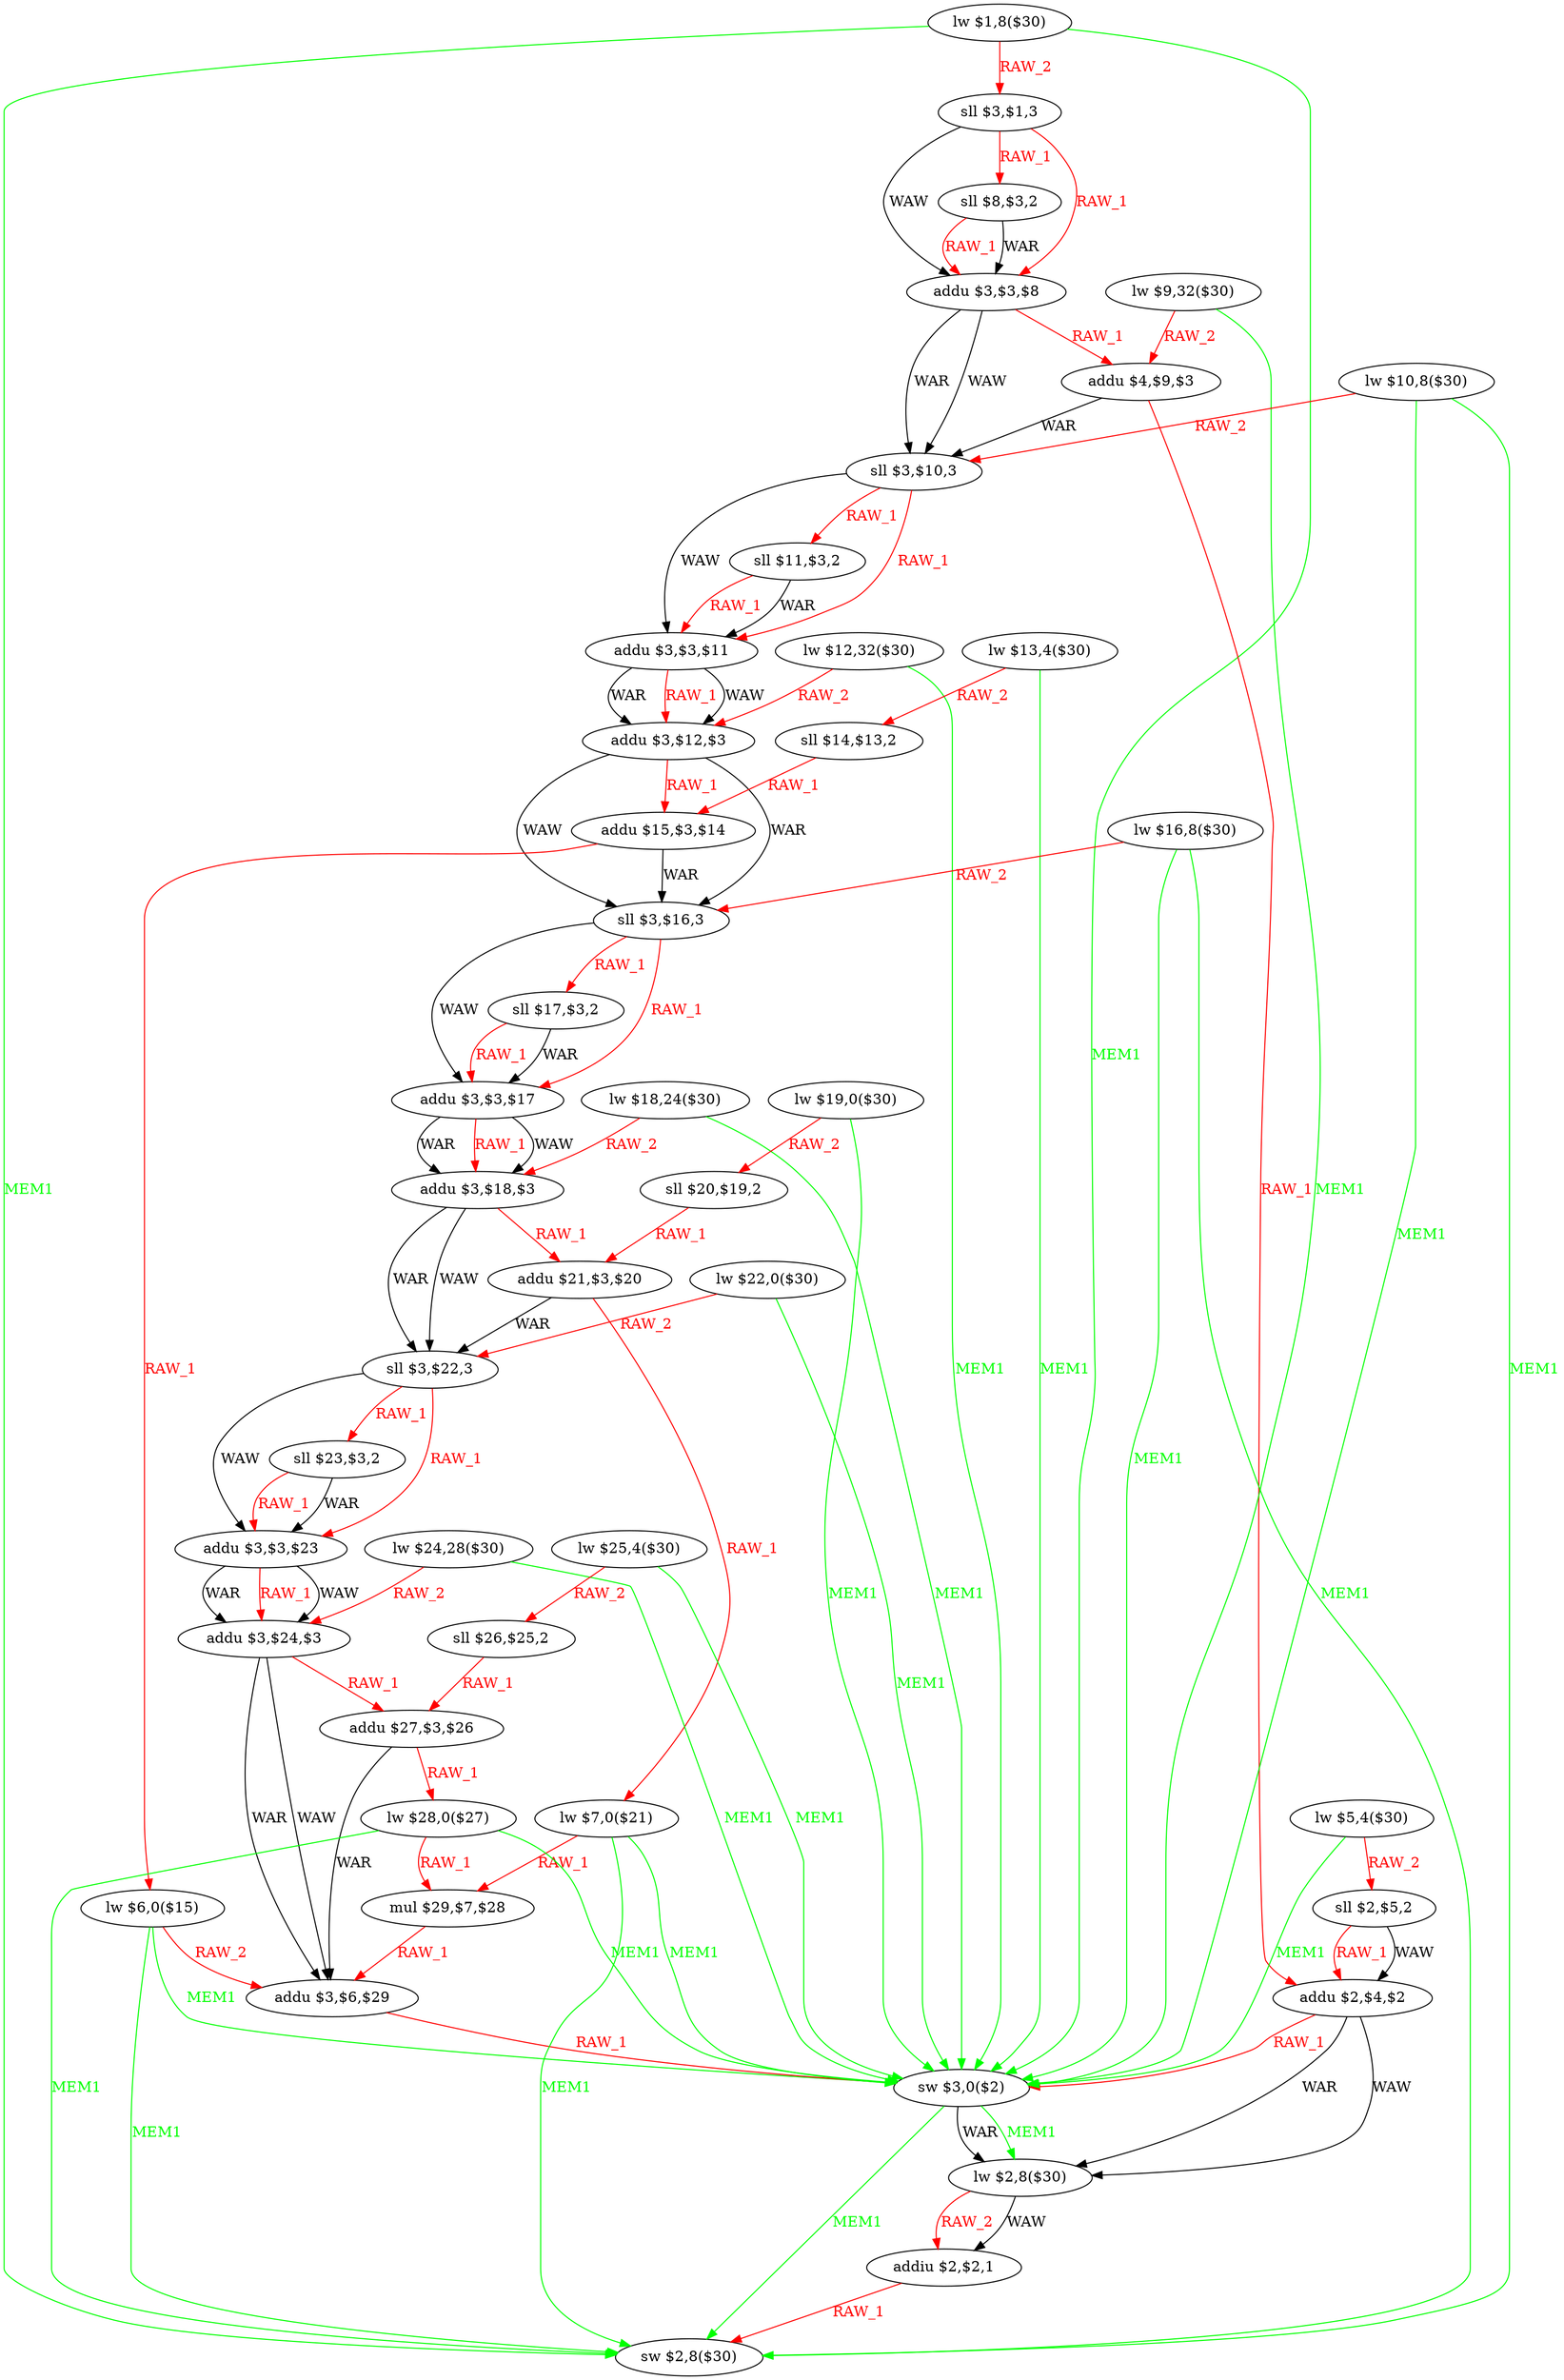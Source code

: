 digraph G1 {
node [shape = ellipse];
i0 [label = "lw $1,8($30)"] ;
i0 ->  i2 [color = red, fontcolor = red, label= "RAW_2"];
i0 ->  i41 [color = green, fontcolor = green, label= "MEM1"];
i0 ->  i44 [color = green, fontcolor = green, label= "MEM1"];
i2 [label = "sll $3,$1,3"] ;
i2 ->  i3 [color = red, fontcolor = red, label= "RAW_1"];
i2 ->  i4 [label= "WAW"];
i2 ->  i4 [color = red, fontcolor = red, label= "RAW_1"];
i3 [label = "sll $8,$3,2"] ;
i3 ->  i4 [label= "WAR"];
i3 ->  i4 [color = red, fontcolor = red, label= "RAW_1"];
i4 [label = "addu $3,$3,$8"] ;
i4 ->  i6 [color = red, fontcolor = red, label= "RAW_1"];
i4 ->  i8 [label= "WAW"];
i4 ->  i8 [label= "WAR"];
i6 [label = "addu $4,$9,$3"] ;
i6 ->  i8 [label= "WAR"];
i6 ->  i40 [color = red, fontcolor = red, label= "RAW_1"];
i8 [label = "sll $3,$10,3"] ;
i8 ->  i9 [color = red, fontcolor = red, label= "RAW_1"];
i8 ->  i10 [label= "WAW"];
i8 ->  i10 [color = red, fontcolor = red, label= "RAW_1"];
i9 [label = "sll $11,$3,2"] ;
i9 ->  i10 [label= "WAR"];
i9 ->  i10 [color = red, fontcolor = red, label= "RAW_1"];
i10 [label = "addu $3,$3,$11"] ;
i10 ->  i12 [label= "WAW"];
i10 ->  i12 [label= "WAR"];
i10 ->  i12 [color = red, fontcolor = red, label= "RAW_1"];
i12 [label = "addu $3,$12,$3"] ;
i12 ->  i15 [color = red, fontcolor = red, label= "RAW_1"];
i12 ->  i18 [label= "WAW"];
i12 ->  i18 [label= "WAR"];
i15 [label = "addu $15,$3,$14"] ;
i15 ->  i16 [color = red, fontcolor = red, label= "RAW_1"];
i15 ->  i18 [label= "WAR"];
i16 [label = "lw $6,0($15)"] ;
i16 ->  i38 [color = red, fontcolor = red, label= "RAW_2"];
i16 ->  i41 [color = green, fontcolor = green, label= "MEM1"];
i16 ->  i44 [color = green, fontcolor = green, label= "MEM1"];
i38 [label = "addu $3,$6,$29"] ;
i38 ->  i41 [color = red, fontcolor = red, label= "RAW_1"];
i41 [label = "sw $3,0($2)"] ;
i41 ->  i42 [label= "WAR"];
i41 ->  i42 [color = green, fontcolor = green, label= "MEM1"];
i41 ->  i44 [color = green, fontcolor = green, label= "MEM1"];
i42 [label = "lw $2,8($30)"] ;
i42 ->  i43 [label= "WAW"];
i42 ->  i43 [color = red, fontcolor = red, label= "RAW_2"];
i43 [label = "addiu $2,$2,1"] ;
i43 ->  i44 [color = red, fontcolor = red, label= "RAW_1"];
i44 [label = "sw $2,8($30)"] ;
i18 [label = "sll $3,$16,3"] ;
i18 ->  i19 [color = red, fontcolor = red, label= "RAW_1"];
i18 ->  i20 [label= "WAW"];
i18 ->  i20 [color = red, fontcolor = red, label= "RAW_1"];
i19 [label = "sll $17,$3,2"] ;
i19 ->  i20 [label= "WAR"];
i19 ->  i20 [color = red, fontcolor = red, label= "RAW_1"];
i20 [label = "addu $3,$3,$17"] ;
i20 ->  i22 [label= "WAW"];
i20 ->  i22 [label= "WAR"];
i20 ->  i22 [color = red, fontcolor = red, label= "RAW_1"];
i22 [label = "addu $3,$18,$3"] ;
i22 ->  i25 [color = red, fontcolor = red, label= "RAW_1"];
i22 ->  i28 [label= "WAW"];
i22 ->  i28 [label= "WAR"];
i25 [label = "addu $21,$3,$20"] ;
i25 ->  i26 [color = red, fontcolor = red, label= "RAW_1"];
i25 ->  i28 [label= "WAR"];
i26 [label = "lw $7,0($21)"] ;
i26 ->  i37 [color = red, fontcolor = red, label= "RAW_1"];
i26 ->  i41 [color = green, fontcolor = green, label= "MEM1"];
i26 ->  i44 [color = green, fontcolor = green, label= "MEM1"];
i37 [label = "mul $29,$7,$28"] ;
i37 ->  i38 [color = red, fontcolor = red, label= "RAW_1"];
i28 [label = "sll $3,$22,3"] ;
i28 ->  i29 [color = red, fontcolor = red, label= "RAW_1"];
i28 ->  i30 [label= "WAW"];
i28 ->  i30 [color = red, fontcolor = red, label= "RAW_1"];
i29 [label = "sll $23,$3,2"] ;
i29 ->  i30 [label= "WAR"];
i29 ->  i30 [color = red, fontcolor = red, label= "RAW_1"];
i30 [label = "addu $3,$3,$23"] ;
i30 ->  i32 [label= "WAW"];
i30 ->  i32 [label= "WAR"];
i30 ->  i32 [color = red, fontcolor = red, label= "RAW_1"];
i32 [label = "addu $3,$24,$3"] ;
i32 ->  i35 [color = red, fontcolor = red, label= "RAW_1"];
i32 ->  i38 [label= "WAW"];
i32 ->  i38 [label= "WAR"];
i35 [label = "addu $27,$3,$26"] ;
i35 ->  i36 [color = red, fontcolor = red, label= "RAW_1"];
i35 ->  i38 [label= "WAR"];
i36 [label = "lw $28,0($27)"] ;
i36 ->  i37 [color = red, fontcolor = red, label= "RAW_1"];
i36 ->  i41 [color = green, fontcolor = green, label= "MEM1"];
i36 ->  i44 [color = green, fontcolor = green, label= "MEM1"];
i40 [label = "addu $2,$4,$2"] ;
i40 ->  i41 [color = red, fontcolor = red, label= "RAW_1"];
i40 ->  i42 [label= "WAW"];
i40 ->  i42 [label= "WAR"];
i1 [label = "lw $5,4($30)"] ;
i1 ->  i39 [color = red, fontcolor = red, label= "RAW_2"];
i1 ->  i41 [color = green, fontcolor = green, label= "MEM1"];
i39 [label = "sll $2,$5,2"] ;
i39 ->  i40 [label= "WAW"];
i39 ->  i40 [color = red, fontcolor = red, label= "RAW_1"];
i5 [label = "lw $9,32($30)"] ;
i5 ->  i6 [color = red, fontcolor = red, label= "RAW_2"];
i5 ->  i41 [color = green, fontcolor = green, label= "MEM1"];
i7 [label = "lw $10,8($30)"] ;
i7 ->  i8 [color = red, fontcolor = red, label= "RAW_2"];
i7 ->  i41 [color = green, fontcolor = green, label= "MEM1"];
i7 ->  i44 [color = green, fontcolor = green, label= "MEM1"];
i11 [label = "lw $12,32($30)"] ;
i11 ->  i12 [color = red, fontcolor = red, label= "RAW_2"];
i11 ->  i41 [color = green, fontcolor = green, label= "MEM1"];
i13 [label = "lw $13,4($30)"] ;
i13 ->  i14 [color = red, fontcolor = red, label= "RAW_2"];
i13 ->  i41 [color = green, fontcolor = green, label= "MEM1"];
i14 [label = "sll $14,$13,2"] ;
i14 ->  i15 [color = red, fontcolor = red, label= "RAW_1"];
i17 [label = "lw $16,8($30)"] ;
i17 ->  i18 [color = red, fontcolor = red, label= "RAW_2"];
i17 ->  i41 [color = green, fontcolor = green, label= "MEM1"];
i17 ->  i44 [color = green, fontcolor = green, label= "MEM1"];
i21 [label = "lw $18,24($30)"] ;
i21 ->  i22 [color = red, fontcolor = red, label= "RAW_2"];
i21 ->  i41 [color = green, fontcolor = green, label= "MEM1"];
i23 [label = "lw $19,0($30)"] ;
i23 ->  i24 [color = red, fontcolor = red, label= "RAW_2"];
i23 ->  i41 [color = green, fontcolor = green, label= "MEM1"];
i24 [label = "sll $20,$19,2"] ;
i24 ->  i25 [color = red, fontcolor = red, label= "RAW_1"];
i27 [label = "lw $22,0($30)"] ;
i27 ->  i28 [color = red, fontcolor = red, label= "RAW_2"];
i27 ->  i41 [color = green, fontcolor = green, label= "MEM1"];
i31 [label = "lw $24,28($30)"] ;
i31 ->  i32 [color = red, fontcolor = red, label= "RAW_2"];
i31 ->  i41 [color = green, fontcolor = green, label= "MEM1"];
i33 [label = "lw $25,4($30)"] ;
i33 ->  i34 [color = red, fontcolor = red, label= "RAW_2"];
i33 ->  i41 [color = green, fontcolor = green, label= "MEM1"];
i34 [label = "sll $26,$25,2"] ;
i34 ->  i35 [color = red, fontcolor = red, label= "RAW_1"];
}
